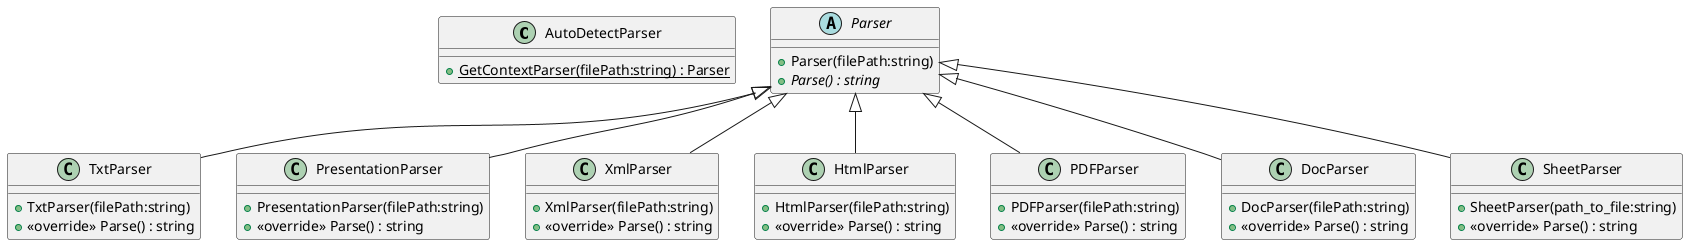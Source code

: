 @startuml
class AutoDetectParser {
    + {static} GetContextParser(filePath:string) : Parser
}
abstract class Parser {
    + Parser(filePath:string)
    + {abstract} Parse() : string
}
class TxtParser {
    + TxtParser(filePath:string)
    + <<override>> Parse() : string
}
class PresentationParser {
    + PresentationParser(filePath:string)
    + <<override>> Parse() : string
}
class XmlParser {
    + XmlParser(filePath:string)
    + <<override>> Parse() : string
}
class HtmlParser {
    + HtmlParser(filePath:string)
    + <<override>> Parse() : string
}
class PDFParser {
    + PDFParser(filePath:string)
    + <<override>> Parse() : string
}
class DocParser {
    + DocParser(filePath:string)
    + <<override>> Parse() : string
}
class SheetParser {
    + SheetParser(path_to_file:string)
    + <<override>> Parse() : string
}
Parser <|-- TxtParser
Parser <|-- PresentationParser
Parser <|-- XmlParser
Parser <|-- HtmlParser
Parser <|-- PDFParser
Parser <|-- DocParser
Parser <|-- SheetParser
@enduml
